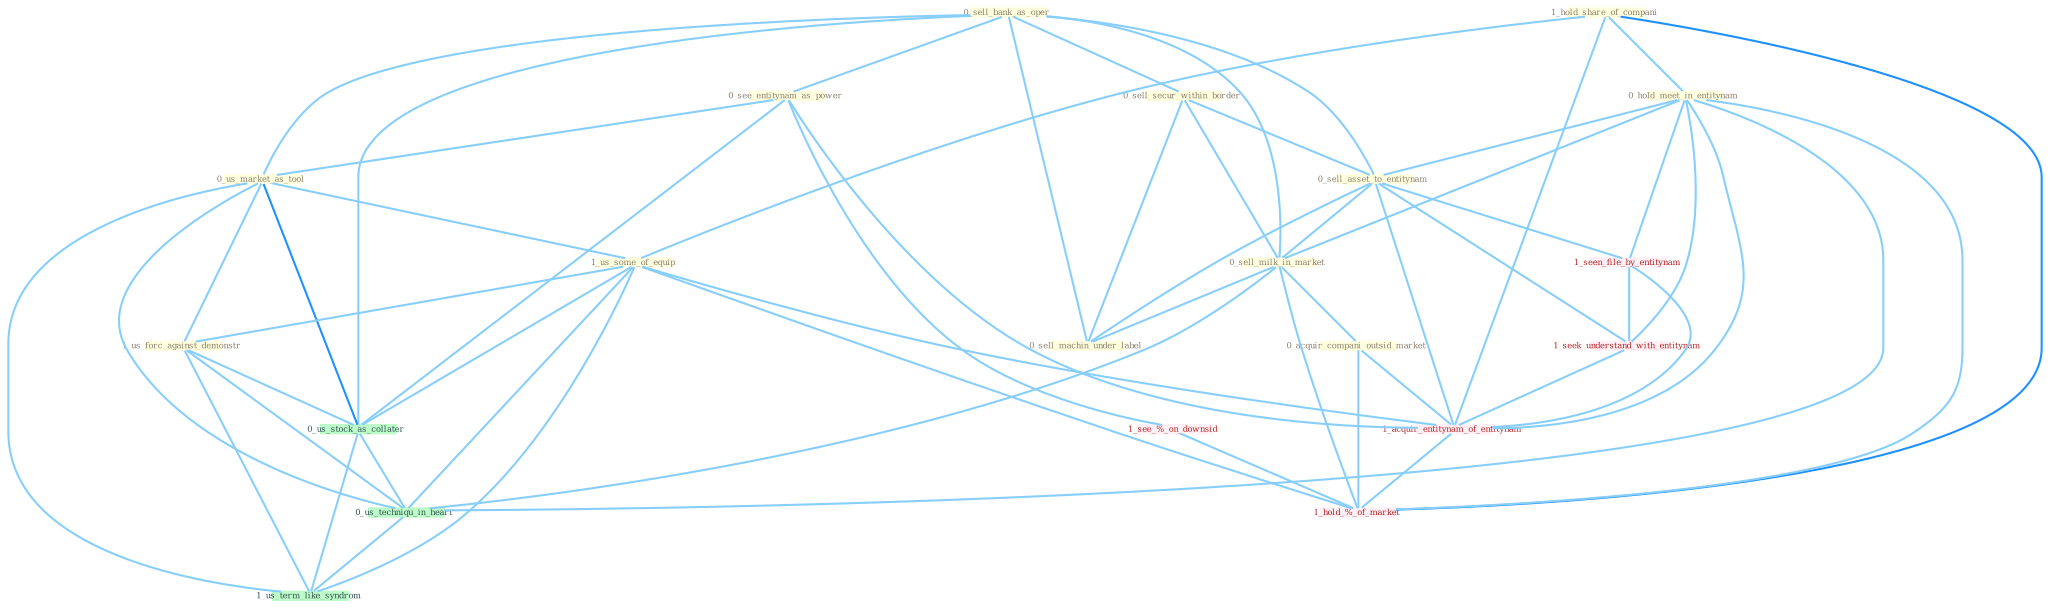 Graph G{ 
    node
    [shape=polygon,style=filled,width=.5,height=.06,color="#BDFCC9",fixedsize=true,fontsize=4,
    fontcolor="#2f4f4f"];
    {node
    [color="#ffffe0", fontcolor="#8b7d6b"] "0_sell_bank_as_oper " "1_hold_share_of_compani " "0_sell_secur_within_border " "0_see_entitynam_as_power " "0_us_market_as_tool " "0_hold_meet_in_entitynam " "0_sell_asset_to_entitynam " "0_sell_milk_in_market " "0_sell_machin_under_label " "1_us_some_of_equip " "0_acquir_compani_outsid_market " "1_us_forc_against_demonstr "}
{node [color="#fff0f5", fontcolor="#b22222"] "1_seen_file_by_entitynam " "1_seek_understand_with_entitynam " "1_acquir_entitynam_of_entitynam " "1_see_%_on_downsid " "1_hold_%_of_market "}
edge [color="#B0E2FF"];

	"0_sell_bank_as_oper " -- "0_sell_secur_within_border " [w="1", color="#87cefa" ];
	"0_sell_bank_as_oper " -- "0_see_entitynam_as_power " [w="1", color="#87cefa" ];
	"0_sell_bank_as_oper " -- "0_us_market_as_tool " [w="1", color="#87cefa" ];
	"0_sell_bank_as_oper " -- "0_sell_asset_to_entitynam " [w="1", color="#87cefa" ];
	"0_sell_bank_as_oper " -- "0_sell_milk_in_market " [w="1", color="#87cefa" ];
	"0_sell_bank_as_oper " -- "0_sell_machin_under_label " [w="1", color="#87cefa" ];
	"0_sell_bank_as_oper " -- "0_us_stock_as_collater " [w="1", color="#87cefa" ];
	"1_hold_share_of_compani " -- "0_hold_meet_in_entitynam " [w="1", color="#87cefa" ];
	"1_hold_share_of_compani " -- "1_us_some_of_equip " [w="1", color="#87cefa" ];
	"1_hold_share_of_compani " -- "1_acquir_entitynam_of_entitynam " [w="1", color="#87cefa" ];
	"1_hold_share_of_compani " -- "1_hold_%_of_market " [w="2", color="#1e90ff" , len=0.8];
	"0_sell_secur_within_border " -- "0_sell_asset_to_entitynam " [w="1", color="#87cefa" ];
	"0_sell_secur_within_border " -- "0_sell_milk_in_market " [w="1", color="#87cefa" ];
	"0_sell_secur_within_border " -- "0_sell_machin_under_label " [w="1", color="#87cefa" ];
	"0_see_entitynam_as_power " -- "0_us_market_as_tool " [w="1", color="#87cefa" ];
	"0_see_entitynam_as_power " -- "0_us_stock_as_collater " [w="1", color="#87cefa" ];
	"0_see_entitynam_as_power " -- "1_acquir_entitynam_of_entitynam " [w="1", color="#87cefa" ];
	"0_see_entitynam_as_power " -- "1_see_%_on_downsid " [w="1", color="#87cefa" ];
	"0_us_market_as_tool " -- "1_us_some_of_equip " [w="1", color="#87cefa" ];
	"0_us_market_as_tool " -- "1_us_forc_against_demonstr " [w="1", color="#87cefa" ];
	"0_us_market_as_tool " -- "0_us_stock_as_collater " [w="2", color="#1e90ff" , len=0.8];
	"0_us_market_as_tool " -- "0_us_techniqu_in_heart " [w="1", color="#87cefa" ];
	"0_us_market_as_tool " -- "1_us_term_like_syndrom " [w="1", color="#87cefa" ];
	"0_hold_meet_in_entitynam " -- "0_sell_asset_to_entitynam " [w="1", color="#87cefa" ];
	"0_hold_meet_in_entitynam " -- "0_sell_milk_in_market " [w="1", color="#87cefa" ];
	"0_hold_meet_in_entitynam " -- "1_seen_file_by_entitynam " [w="1", color="#87cefa" ];
	"0_hold_meet_in_entitynam " -- "1_seek_understand_with_entitynam " [w="1", color="#87cefa" ];
	"0_hold_meet_in_entitynam " -- "1_acquir_entitynam_of_entitynam " [w="1", color="#87cefa" ];
	"0_hold_meet_in_entitynam " -- "0_us_techniqu_in_heart " [w="1", color="#87cefa" ];
	"0_hold_meet_in_entitynam " -- "1_hold_%_of_market " [w="1", color="#87cefa" ];
	"0_sell_asset_to_entitynam " -- "0_sell_milk_in_market " [w="1", color="#87cefa" ];
	"0_sell_asset_to_entitynam " -- "0_sell_machin_under_label " [w="1", color="#87cefa" ];
	"0_sell_asset_to_entitynam " -- "1_seen_file_by_entitynam " [w="1", color="#87cefa" ];
	"0_sell_asset_to_entitynam " -- "1_seek_understand_with_entitynam " [w="1", color="#87cefa" ];
	"0_sell_asset_to_entitynam " -- "1_acquir_entitynam_of_entitynam " [w="1", color="#87cefa" ];
	"0_sell_milk_in_market " -- "0_sell_machin_under_label " [w="1", color="#87cefa" ];
	"0_sell_milk_in_market " -- "0_acquir_compani_outsid_market " [w="1", color="#87cefa" ];
	"0_sell_milk_in_market " -- "0_us_techniqu_in_heart " [w="1", color="#87cefa" ];
	"0_sell_milk_in_market " -- "1_hold_%_of_market " [w="1", color="#87cefa" ];
	"1_us_some_of_equip " -- "1_us_forc_against_demonstr " [w="1", color="#87cefa" ];
	"1_us_some_of_equip " -- "0_us_stock_as_collater " [w="1", color="#87cefa" ];
	"1_us_some_of_equip " -- "1_acquir_entitynam_of_entitynam " [w="1", color="#87cefa" ];
	"1_us_some_of_equip " -- "0_us_techniqu_in_heart " [w="1", color="#87cefa" ];
	"1_us_some_of_equip " -- "1_us_term_like_syndrom " [w="1", color="#87cefa" ];
	"1_us_some_of_equip " -- "1_hold_%_of_market " [w="1", color="#87cefa" ];
	"0_acquir_compani_outsid_market " -- "1_acquir_entitynam_of_entitynam " [w="1", color="#87cefa" ];
	"0_acquir_compani_outsid_market " -- "1_hold_%_of_market " [w="1", color="#87cefa" ];
	"1_us_forc_against_demonstr " -- "0_us_stock_as_collater " [w="1", color="#87cefa" ];
	"1_us_forc_against_demonstr " -- "0_us_techniqu_in_heart " [w="1", color="#87cefa" ];
	"1_us_forc_against_demonstr " -- "1_us_term_like_syndrom " [w="1", color="#87cefa" ];
	"1_seen_file_by_entitynam " -- "1_seek_understand_with_entitynam " [w="1", color="#87cefa" ];
	"1_seen_file_by_entitynam " -- "1_acquir_entitynam_of_entitynam " [w="1", color="#87cefa" ];
	"0_us_stock_as_collater " -- "0_us_techniqu_in_heart " [w="1", color="#87cefa" ];
	"0_us_stock_as_collater " -- "1_us_term_like_syndrom " [w="1", color="#87cefa" ];
	"1_seek_understand_with_entitynam " -- "1_acquir_entitynam_of_entitynam " [w="1", color="#87cefa" ];
	"1_acquir_entitynam_of_entitynam " -- "1_hold_%_of_market " [w="1", color="#87cefa" ];
	"0_us_techniqu_in_heart " -- "1_us_term_like_syndrom " [w="1", color="#87cefa" ];
	"1_see_%_on_downsid " -- "1_hold_%_of_market " [w="1", color="#87cefa" ];
}